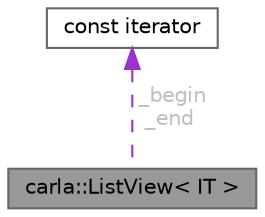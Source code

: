digraph "carla::ListView&lt; IT &gt;"
{
 // INTERACTIVE_SVG=YES
 // LATEX_PDF_SIZE
  bgcolor="transparent";
  edge [fontname=Helvetica,fontsize=10,labelfontname=Helvetica,labelfontsize=10];
  node [fontname=Helvetica,fontsize=10,shape=box,height=0.2,width=0.4];
  Node1 [id="Node000001",label="carla::ListView\< IT \>",height=0.2,width=0.4,color="gray40", fillcolor="grey60", style="filled", fontcolor="black",tooltip="A view over a range of elements in a container."];
  Node2 -> Node1 [id="edge1_Node000001_Node000002",dir="back",color="darkorchid3",style="dashed",tooltip=" ",label=" _begin\n_end",fontcolor="grey" ];
  Node2 [id="Node000002",label="const iterator",height=0.2,width=0.4,color="gray40", fillcolor="white", style="filled",tooltip=" "];
}
